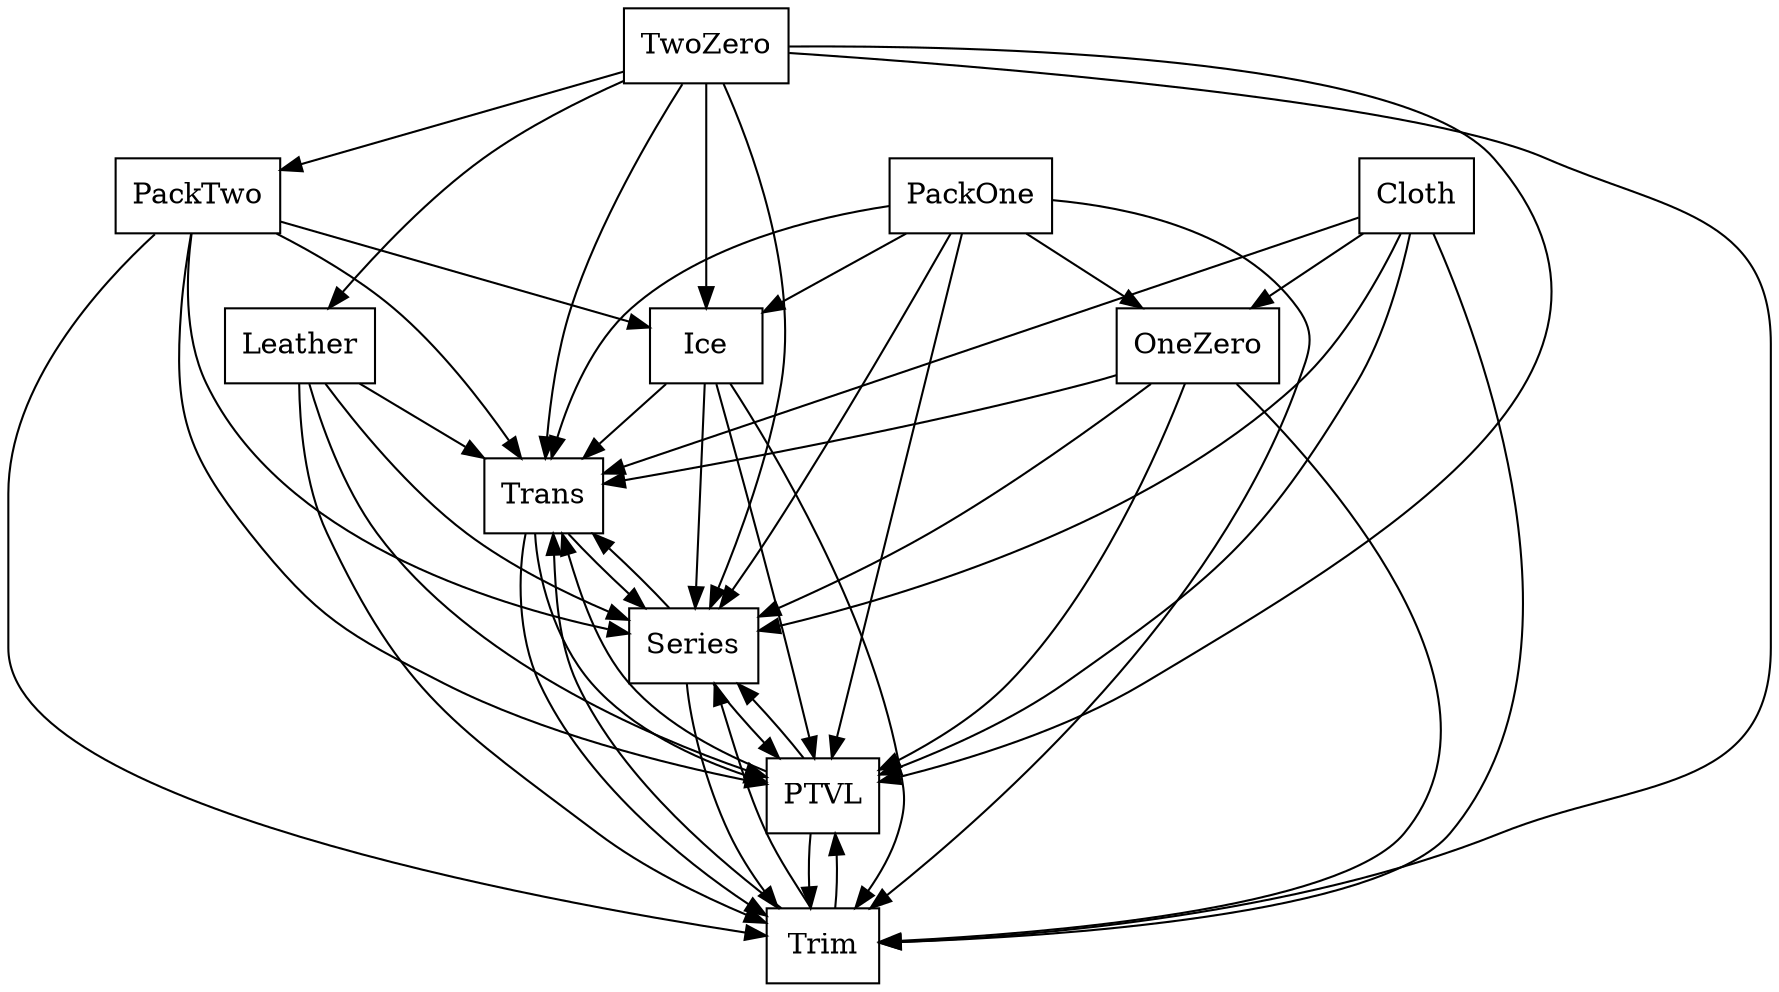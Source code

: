digraph{
graph [rankdir=TB];
node [shape=box];
edge [arrowhead=normal];
0[label="Ice",]
1[label="Cloth",]
2[label="Leather",]
3[label="TwoZero",]
4[label="Trans",]
5[label="OneZero",]
6[label="Series",]
7[label="Trim",]
8[label="PackOne",]
9[label="PackTwo",]
10[label="PTVL",]
0->4[label="",]
0->6[label="",]
0->7[label="",]
0->10[label="",]
1->4[label="",]
1->5[label="",]
1->6[label="",]
1->7[label="",]
1->10[label="",]
2->4[label="",]
2->6[label="",]
2->7[label="",]
2->10[label="",]
3->0[label="",]
3->2[label="",]
3->4[label="",]
3->6[label="",]
3->7[label="",]
3->9[label="",]
3->10[label="",]
4->6[label="",]
4->7[label="",]
4->10[label="",]
5->4[label="",]
5->6[label="",]
5->7[label="",]
5->10[label="",]
6->4[label="",]
6->7[label="",]
6->10[label="",]
7->4[label="",]
7->6[label="",]
7->10[label="",]
8->0[label="",]
8->4[label="",]
8->5[label="",]
8->6[label="",]
8->7[label="",]
8->10[label="",]
9->0[label="",]
9->4[label="",]
9->6[label="",]
9->7[label="",]
9->10[label="",]
10->4[label="",]
10->6[label="",]
10->7[label="",]
}
